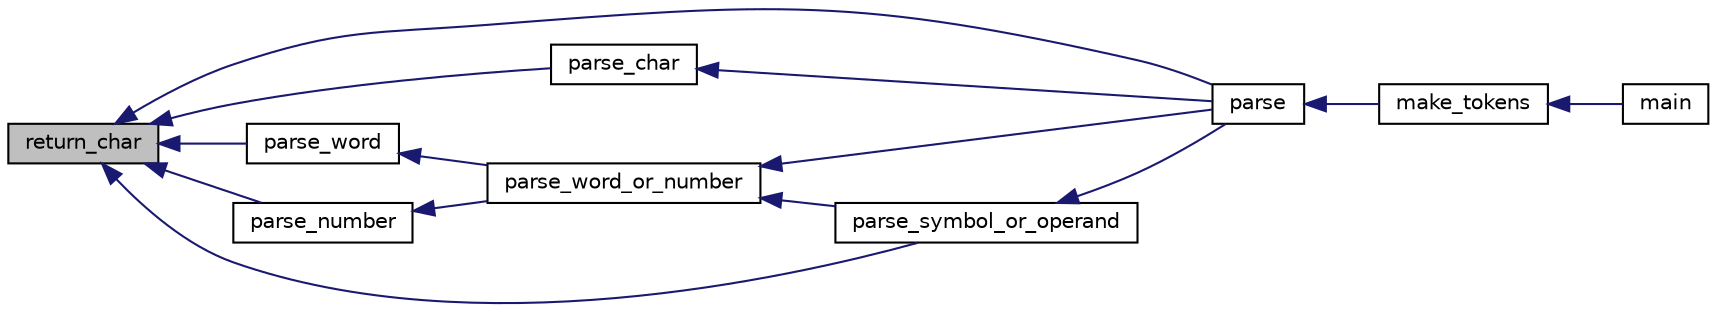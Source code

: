 digraph "return_char"
{
  edge [fontname="Helvetica",fontsize="10",labelfontname="Helvetica",labelfontsize="10"];
  node [fontname="Helvetica",fontsize="10",shape=record];
  rankdir="LR";
  Node101 [label="return_char",height=0.2,width=0.4,color="black", fillcolor="grey75", style="filled", fontcolor="black"];
  Node101 -> Node102 [dir="back",color="midnightblue",fontsize="10",style="solid"];
  Node102 [label="parse",height=0.2,width=0.4,color="black", fillcolor="white", style="filled",URL="$lexer_8h.html#a78ebaafb96b3d12dfed4531dd6837376"];
  Node102 -> Node103 [dir="back",color="midnightblue",fontsize="10",style="solid"];
  Node103 [label="make_tokens",height=0.2,width=0.4,color="black", fillcolor="white", style="filled",URL="$lexer_8h.html#a8db3533be305a7d06f211638b181c759"];
  Node103 -> Node104 [dir="back",color="midnightblue",fontsize="10",style="solid"];
  Node104 [label="main",height=0.2,width=0.4,color="black", fillcolor="white", style="filled",URL="$ramiel_8c.html#a700a0caa5b70a06d1064e576f9f3cf65"];
  Node101 -> Node105 [dir="back",color="midnightblue",fontsize="10",style="solid"];
  Node105 [label="parse_char",height=0.2,width=0.4,color="black", fillcolor="white", style="filled",URL="$lexer_8h.html#acc216fd4b60e32a23b2e4d9db0b2d0cf"];
  Node105 -> Node102 [dir="back",color="midnightblue",fontsize="10",style="solid"];
  Node101 -> Node106 [dir="back",color="midnightblue",fontsize="10",style="solid"];
  Node106 [label="parse_word",height=0.2,width=0.4,color="black", fillcolor="white", style="filled",URL="$lexer_8h.html#abd11c1c48aff5f5a0d05faaa9f63d35e"];
  Node106 -> Node107 [dir="back",color="midnightblue",fontsize="10",style="solid"];
  Node107 [label="parse_word_or_number",height=0.2,width=0.4,color="black", fillcolor="white", style="filled",URL="$lexer_8h.html#a68aeb6bc21ceefa78f024a869fc9c26f"];
  Node107 -> Node102 [dir="back",color="midnightblue",fontsize="10",style="solid"];
  Node107 -> Node108 [dir="back",color="midnightblue",fontsize="10",style="solid"];
  Node108 [label="parse_symbol_or_operand",height=0.2,width=0.4,color="black", fillcolor="white", style="filled",URL="$lexer_8h.html#a3bb717287608d3dea3d778274fca12a1"];
  Node108 -> Node102 [dir="back",color="midnightblue",fontsize="10",style="solid"];
  Node101 -> Node109 [dir="back",color="midnightblue",fontsize="10",style="solid"];
  Node109 [label="parse_number",height=0.2,width=0.4,color="black", fillcolor="white", style="filled",URL="$lexer_8h.html#a4192d1910a1c02fc04bb68c99c5b8520"];
  Node109 -> Node107 [dir="back",color="midnightblue",fontsize="10",style="solid"];
  Node101 -> Node108 [dir="back",color="midnightblue",fontsize="10",style="solid"];
}
